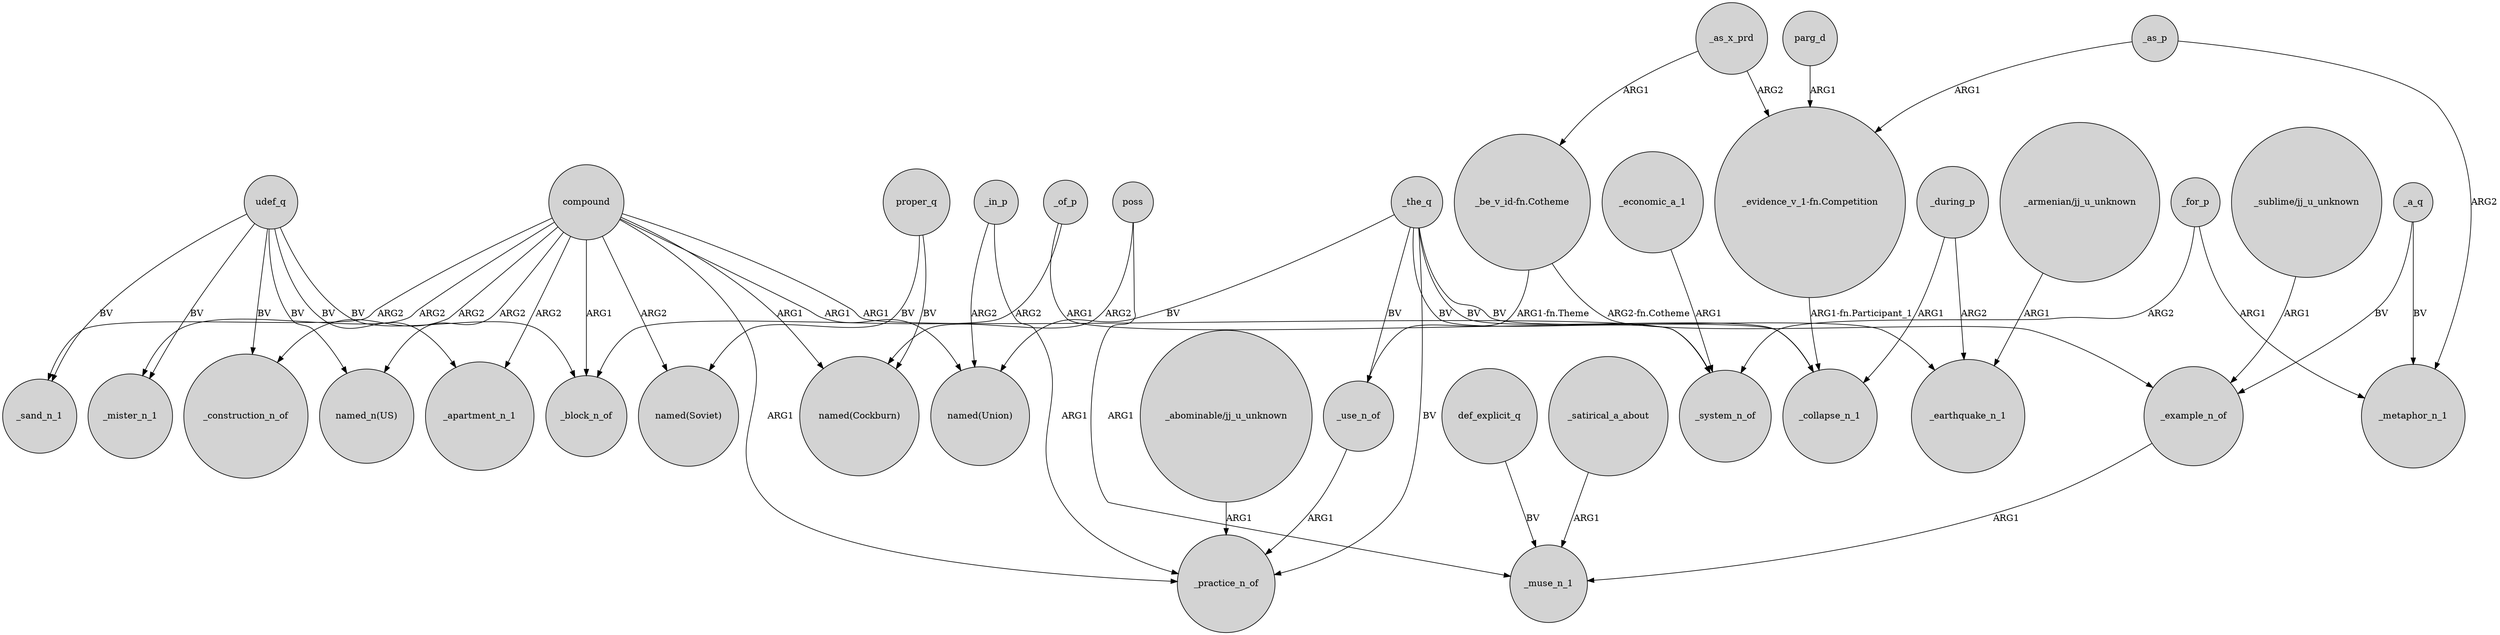 digraph {
	node [shape=circle style=filled]
	compound -> _system_n_of [label=ARG1]
	compound -> "named(Union)" [label=ARG1]
	"_evidence_v_1-fn.Competition" -> _collapse_n_1 [label="ARG1-fn.Participant_1"]
	compound -> _mister_n_1 [label=ARG2]
	_the_q -> _use_n_of [label=BV]
	compound -> "named(Cockburn)" [label=ARG1]
	_as_p -> _metaphor_n_1 [label=ARG2]
	"_be_v_id-fn.Cotheme" -> _use_n_of [label="ARG1-fn.Theme"]
	compound -> _block_n_of [label=ARG1]
	_of_p -> _collapse_n_1 [label=ARG1]
	"_be_v_id-fn.Cotheme" -> _example_n_of [label="ARG2-fn.Cotheme"]
	_in_p -> _practice_n_of [label=ARG1]
	def_explicit_q -> _muse_n_1 [label=BV]
	proper_q -> "named(Cockburn)" [label=BV]
	udef_q -> _mister_n_1 [label=BV]
	compound -> _practice_n_of [label=ARG1]
	_for_p -> _system_n_of [label=ARG2]
	_economic_a_1 -> _system_n_of [label=ARG1]
	_in_p -> "named(Union)" [label=ARG2]
	_of_p -> _block_n_of [label=ARG2]
	_the_q -> _practice_n_of [label=BV]
	_the_q -> _system_n_of [label=BV]
	_as_x_prd -> "_evidence_v_1-fn.Competition" [label=ARG2]
	_during_p -> _collapse_n_1 [label=ARG1]
	_for_p -> _metaphor_n_1 [label=ARG1]
	compound -> "named(Soviet)" [label=ARG2]
	_example_n_of -> _muse_n_1 [label=ARG1]
	_a_q -> _example_n_of [label=BV]
	compound -> _sand_n_1 [label=ARG2]
	poss -> _muse_n_1 [label=ARG1]
	compound -> _apartment_n_1 [label=ARG2]
	udef_q -> _block_n_of [label=BV]
	proper_q -> "named(Soviet)" [label=BV]
	parg_d -> "_evidence_v_1-fn.Competition" [label=ARG1]
	_the_q -> _collapse_n_1 [label=BV]
	"_sublime/jj_u_unknown" -> _example_n_of [label=ARG1]
	poss -> "named(Cockburn)" [label=ARG2]
	_the_q -> _earthquake_n_1 [label=BV]
	_satirical_a_about -> _muse_n_1 [label=ARG1]
	udef_q -> _sand_n_1 [label=BV]
	_as_p -> "_evidence_v_1-fn.Competition" [label=ARG1]
	_use_n_of -> _practice_n_of [label=ARG1]
	_the_q -> "named(Union)" [label=BV]
	udef_q -> _construction_n_of [label=BV]
	_as_x_prd -> "_be_v_id-fn.Cotheme" [label=ARG1]
	"_abominable/jj_u_unknown" -> _practice_n_of [label=ARG1]
	_a_q -> _metaphor_n_1 [label=BV]
	compound -> "named_n(US)" [label=ARG2]
	_during_p -> _earthquake_n_1 [label=ARG2]
	"_armenian/jj_u_unknown" -> _earthquake_n_1 [label=ARG1]
	udef_q -> "named_n(US)" [label=BV]
	udef_q -> _apartment_n_1 [label=BV]
	compound -> _construction_n_of [label=ARG2]
}

